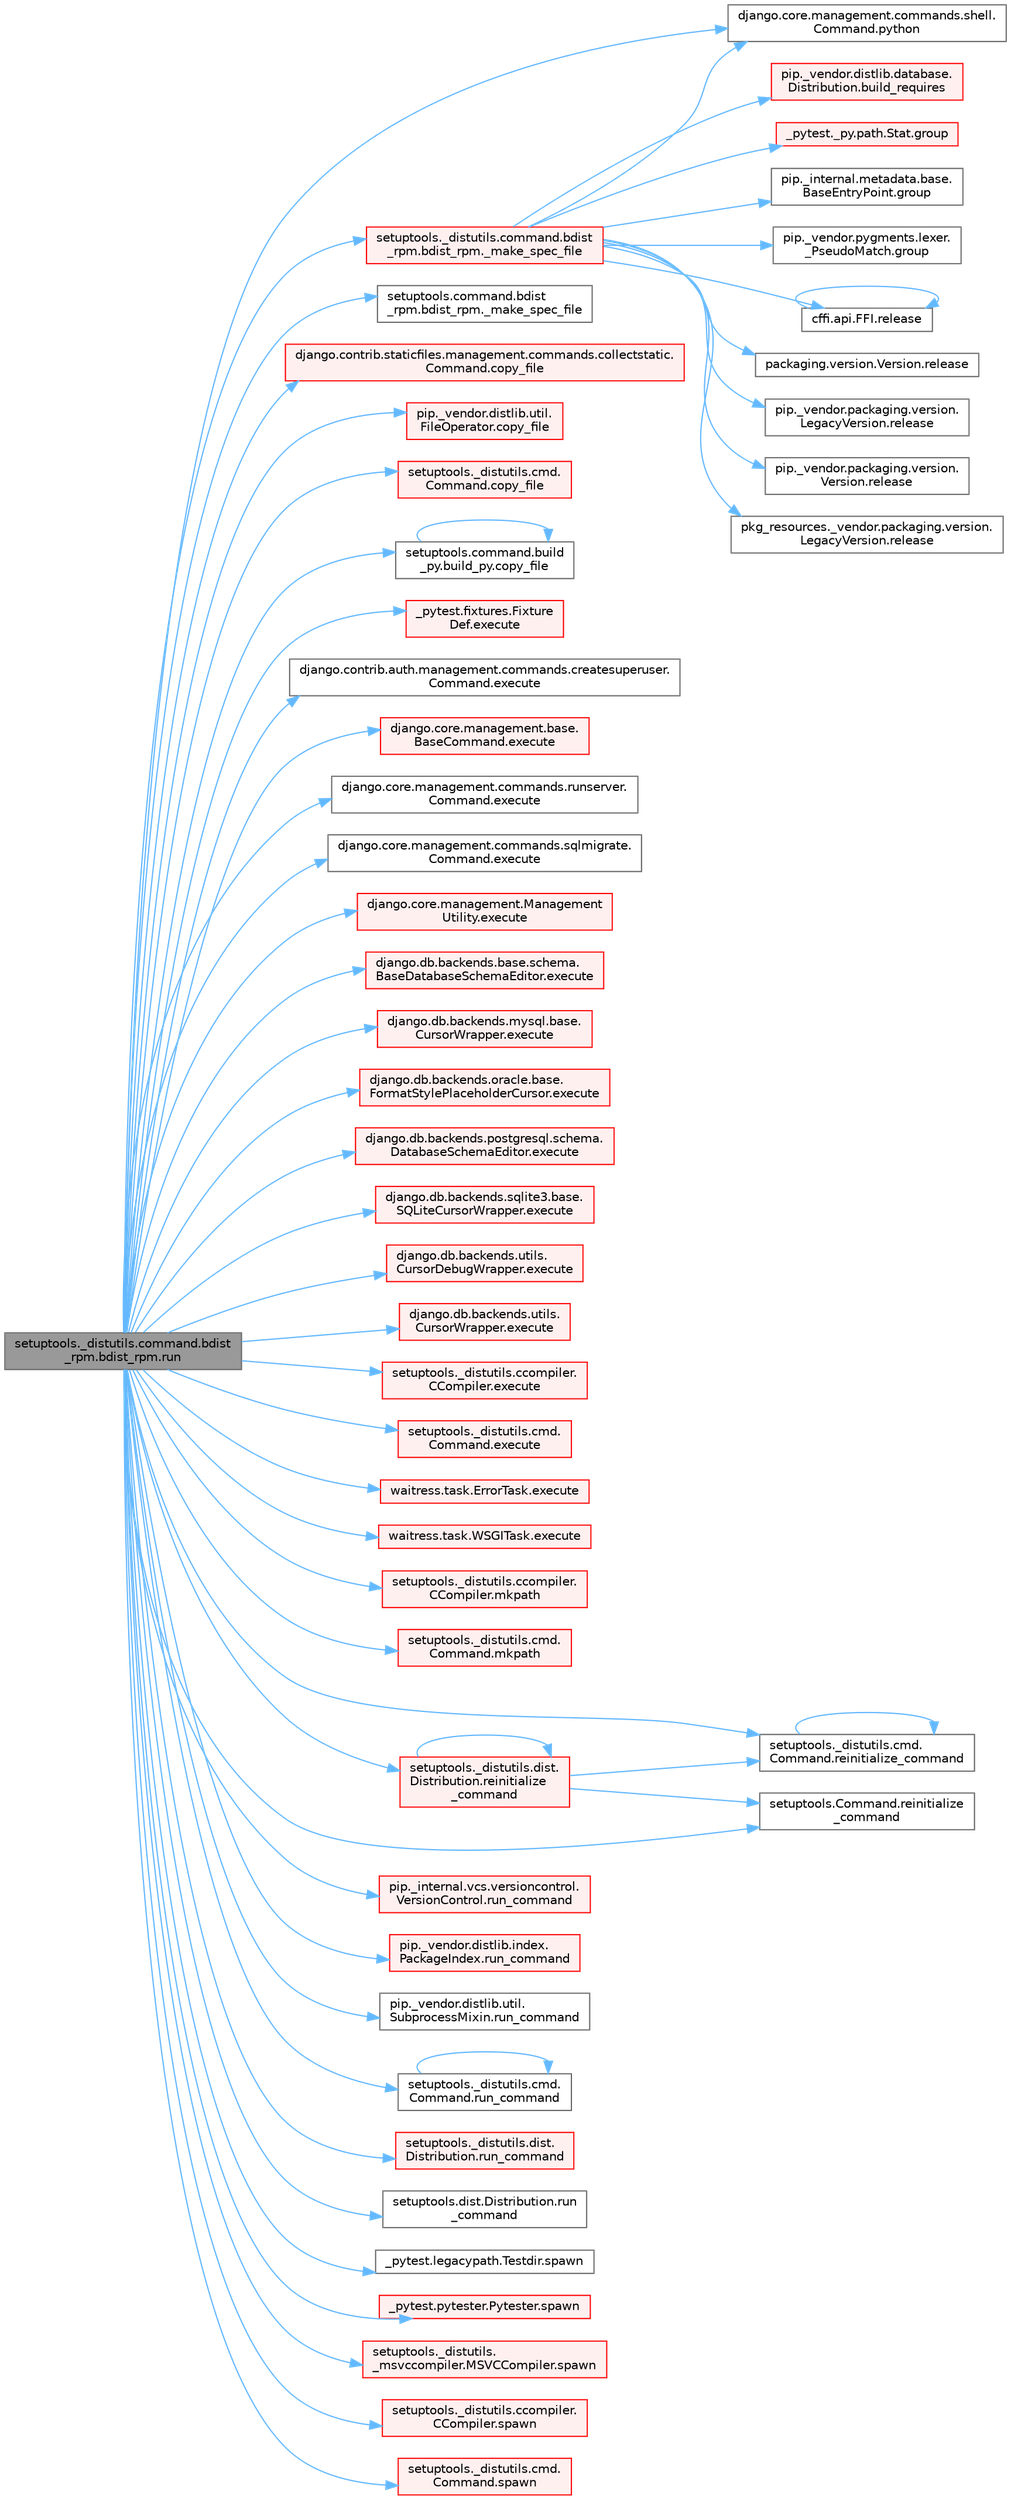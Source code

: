 digraph "setuptools._distutils.command.bdist_rpm.bdist_rpm.run"
{
 // LATEX_PDF_SIZE
  bgcolor="transparent";
  edge [fontname=Helvetica,fontsize=10,labelfontname=Helvetica,labelfontsize=10];
  node [fontname=Helvetica,fontsize=10,shape=box,height=0.2,width=0.4];
  rankdir="LR";
  Node1 [id="Node000001",label="setuptools._distutils.command.bdist\l_rpm.bdist_rpm.run",height=0.2,width=0.4,color="gray40", fillcolor="grey60", style="filled", fontcolor="black",tooltip=" "];
  Node1 -> Node2 [id="edge1_Node000001_Node000002",color="steelblue1",style="solid",tooltip=" "];
  Node2 [id="Node000002",label="setuptools._distutils.command.bdist\l_rpm.bdist_rpm._make_spec_file",height=0.2,width=0.4,color="red", fillcolor="#FFF0F0", style="filled",URL="$classsetuptools_1_1__distutils_1_1command_1_1bdist__rpm_1_1bdist__rpm.html#a91b9f825675d777c2c1dc22bcdc5459e",tooltip=" "];
  Node2 -> Node3 [id="edge2_Node000002_Node000003",color="steelblue1",style="solid",tooltip=" "];
  Node3 [id="Node000003",label="pip._vendor.distlib.database.\lDistribution.build_requires",height=0.2,width=0.4,color="red", fillcolor="#FFF0F0", style="filled",URL="$classpip_1_1__vendor_1_1distlib_1_1database_1_1_distribution.html#a0fa5b454aacdaabee7a3642b14c5db2f",tooltip=" "];
  Node2 -> Node4527 [id="edge3_Node000002_Node004527",color="steelblue1",style="solid",tooltip=" "];
  Node4527 [id="Node004527",label="_pytest._py.path.Stat.group",height=0.2,width=0.4,color="red", fillcolor="#FFF0F0", style="filled",URL="$class__pytest_1_1__py_1_1path_1_1_stat.html#aef4e7b019a25aa7e70b896054ef72f51",tooltip=" "];
  Node2 -> Node4529 [id="edge4_Node000002_Node004529",color="steelblue1",style="solid",tooltip=" "];
  Node4529 [id="Node004529",label="pip._internal.metadata.base.\lBaseEntryPoint.group",height=0.2,width=0.4,color="grey40", fillcolor="white", style="filled",URL="$classpip_1_1__internal_1_1metadata_1_1base_1_1_base_entry_point.html#a474b787e46677981c78c77f29e9ecc30",tooltip=" "];
  Node2 -> Node4530 [id="edge5_Node000002_Node004530",color="steelblue1",style="solid",tooltip=" "];
  Node4530 [id="Node004530",label="pip._vendor.pygments.lexer.\l_PseudoMatch.group",height=0.2,width=0.4,color="grey40", fillcolor="white", style="filled",URL="$classpip_1_1__vendor_1_1pygments_1_1lexer_1_1___pseudo_match.html#a202b319820013d51b8e0a4657848a1df",tooltip=" "];
  Node2 -> Node4531 [id="edge6_Node000002_Node004531",color="steelblue1",style="solid",tooltip=" "];
  Node4531 [id="Node004531",label="django.core.management.commands.shell.\lCommand.python",height=0.2,width=0.4,color="grey40", fillcolor="white", style="filled",URL="$classdjango_1_1core_1_1management_1_1commands_1_1shell_1_1_command.html#af122cdc2558004777b6b9d54d40c4dfe",tooltip=" "];
  Node2 -> Node4532 [id="edge7_Node000002_Node004532",color="steelblue1",style="solid",tooltip=" "];
  Node4532 [id="Node004532",label="cffi.api.FFI.release",height=0.2,width=0.4,color="grey40", fillcolor="white", style="filled",URL="$classcffi_1_1api_1_1_f_f_i.html#afcb24afa6635314530a3844a0e2461da",tooltip=" "];
  Node4532 -> Node4532 [id="edge8_Node004532_Node004532",color="steelblue1",style="solid",tooltip=" "];
  Node2 -> Node4533 [id="edge9_Node000002_Node004533",color="steelblue1",style="solid",tooltip=" "];
  Node4533 [id="Node004533",label="packaging.version.Version.release",height=0.2,width=0.4,color="grey40", fillcolor="white", style="filled",URL="$classpackaging_1_1version_1_1_version.html#aa039218bbf3bfdf9e7117f7bac3f16bc",tooltip=" "];
  Node2 -> Node4534 [id="edge10_Node000002_Node004534",color="steelblue1",style="solid",tooltip=" "];
  Node4534 [id="Node004534",label="pip._vendor.packaging.version.\lLegacyVersion.release",height=0.2,width=0.4,color="grey40", fillcolor="white", style="filled",URL="$classpip_1_1__vendor_1_1packaging_1_1version_1_1_legacy_version.html#ae51aa7db25a72d231e695bc6f49e0a59",tooltip=" "];
  Node2 -> Node4535 [id="edge11_Node000002_Node004535",color="steelblue1",style="solid",tooltip=" "];
  Node4535 [id="Node004535",label="pip._vendor.packaging.version.\lVersion.release",height=0.2,width=0.4,color="grey40", fillcolor="white", style="filled",URL="$classpip_1_1__vendor_1_1packaging_1_1version_1_1_version.html#aa9a8da16ad4f7633c67efe73b3896b5e",tooltip=" "];
  Node2 -> Node4536 [id="edge12_Node000002_Node004536",color="steelblue1",style="solid",tooltip=" "];
  Node4536 [id="Node004536",label="pkg_resources._vendor.packaging.version.\lLegacyVersion.release",height=0.2,width=0.4,color="grey40", fillcolor="white", style="filled",URL="$classpkg__resources_1_1__vendor_1_1packaging_1_1version_1_1_legacy_version.html#a03faf57ed152c3130f8fc489a3bc6e36",tooltip=" "];
  Node1 -> Node4540 [id="edge13_Node000001_Node004540",color="steelblue1",style="solid",tooltip=" "];
  Node4540 [id="Node004540",label="setuptools.command.bdist\l_rpm.bdist_rpm._make_spec_file",height=0.2,width=0.4,color="grey40", fillcolor="white", style="filled",URL="$classsetuptools_1_1command_1_1bdist__rpm_1_1bdist__rpm.html#af1a469b15045be0dcbc7c8c9e945ca1e",tooltip=" "];
  Node1 -> Node4541 [id="edge14_Node000001_Node004541",color="steelblue1",style="solid",tooltip=" "];
  Node4541 [id="Node004541",label="django.contrib.staticfiles.management.commands.collectstatic.\lCommand.copy_file",height=0.2,width=0.4,color="red", fillcolor="#FFF0F0", style="filled",URL="$classdjango_1_1contrib_1_1staticfiles_1_1management_1_1commands_1_1collectstatic_1_1_command.html#aa1d53e284649215d968d4bb505fb4d4b",tooltip=" "];
  Node1 -> Node4563 [id="edge15_Node000001_Node004563",color="steelblue1",style="solid",tooltip=" "];
  Node4563 [id="Node004563",label="pip._vendor.distlib.util.\lFileOperator.copy_file",height=0.2,width=0.4,color="red", fillcolor="#FFF0F0", style="filled",URL="$classpip_1_1__vendor_1_1distlib_1_1util_1_1_file_operator.html#abc23840c62c167d79ecacec778850261",tooltip=" "];
  Node1 -> Node4567 [id="edge16_Node000001_Node004567",color="steelblue1",style="solid",tooltip=" "];
  Node4567 [id="Node004567",label="setuptools._distutils.cmd.\lCommand.copy_file",height=0.2,width=0.4,color="red", fillcolor="#FFF0F0", style="filled",URL="$classsetuptools_1_1__distutils_1_1cmd_1_1_command.html#a88780b42f9f312f6a8a44617c5e28b25",tooltip=" "];
  Node1 -> Node4568 [id="edge17_Node000001_Node004568",color="steelblue1",style="solid",tooltip=" "];
  Node4568 [id="Node004568",label="setuptools.command.build\l_py.build_py.copy_file",height=0.2,width=0.4,color="grey40", fillcolor="white", style="filled",URL="$classsetuptools_1_1command_1_1build__py_1_1build__py.html#ae5ead84f54c07f50b639494c9f9989fa",tooltip=" "];
  Node4568 -> Node4568 [id="edge18_Node004568_Node004568",color="steelblue1",style="solid",tooltip=" "];
  Node1 -> Node3952 [id="edge19_Node000001_Node003952",color="steelblue1",style="solid",tooltip=" "];
  Node3952 [id="Node003952",label="_pytest.fixtures.Fixture\lDef.execute",height=0.2,width=0.4,color="red", fillcolor="#FFF0F0", style="filled",URL="$class__pytest_1_1fixtures_1_1_fixture_def.html#ac27e0caaadd6404ffc2715216b643993",tooltip=" "];
  Node1 -> Node4099 [id="edge20_Node000001_Node004099",color="steelblue1",style="solid",tooltip=" "];
  Node4099 [id="Node004099",label="django.contrib.auth.management.commands.createsuperuser.\lCommand.execute",height=0.2,width=0.4,color="grey40", fillcolor="white", style="filled",URL="$classdjango_1_1contrib_1_1auth_1_1management_1_1commands_1_1createsuperuser_1_1_command.html#a4dc8ad9953fcae01a4c61c32fe4c6540",tooltip=" "];
  Node1 -> Node4100 [id="edge21_Node000001_Node004100",color="steelblue1",style="solid",tooltip=" "];
  Node4100 [id="Node004100",label="django.core.management.base.\lBaseCommand.execute",height=0.2,width=0.4,color="red", fillcolor="#FFF0F0", style="filled",URL="$classdjango_1_1core_1_1management_1_1base_1_1_base_command.html#a5621c1fb51be6a2deff6777d90c25ee0",tooltip=" "];
  Node1 -> Node4102 [id="edge22_Node000001_Node004102",color="steelblue1",style="solid",tooltip=" "];
  Node4102 [id="Node004102",label="django.core.management.commands.runserver.\lCommand.execute",height=0.2,width=0.4,color="grey40", fillcolor="white", style="filled",URL="$classdjango_1_1core_1_1management_1_1commands_1_1runserver_1_1_command.html#a86b4bdbf596d9f612125e143148d9919",tooltip=" "];
  Node1 -> Node4103 [id="edge23_Node000001_Node004103",color="steelblue1",style="solid",tooltip=" "];
  Node4103 [id="Node004103",label="django.core.management.commands.sqlmigrate.\lCommand.execute",height=0.2,width=0.4,color="grey40", fillcolor="white", style="filled",URL="$classdjango_1_1core_1_1management_1_1commands_1_1sqlmigrate_1_1_command.html#ad47c65d3d4820430ce43bb5f2086789d",tooltip=" "];
  Node1 -> Node4104 [id="edge24_Node000001_Node004104",color="steelblue1",style="solid",tooltip=" "];
  Node4104 [id="Node004104",label="django.core.management.Management\lUtility.execute",height=0.2,width=0.4,color="red", fillcolor="#FFF0F0", style="filled",URL="$classdjango_1_1core_1_1management_1_1_management_utility.html#ab2752203019f6a6274c55e096770c008",tooltip=" "];
  Node1 -> Node4112 [id="edge25_Node000001_Node004112",color="steelblue1",style="solid",tooltip=" "];
  Node4112 [id="Node004112",label="django.db.backends.base.schema.\lBaseDatabaseSchemaEditor.execute",height=0.2,width=0.4,color="red", fillcolor="#FFF0F0", style="filled",URL="$classdjango_1_1db_1_1backends_1_1base_1_1schema_1_1_base_database_schema_editor.html#a964d07b6ba94dc1698e896feeeb57353",tooltip=" "];
  Node1 -> Node4115 [id="edge26_Node000001_Node004115",color="steelblue1",style="solid",tooltip=" "];
  Node4115 [id="Node004115",label="django.db.backends.mysql.base.\lCursorWrapper.execute",height=0.2,width=0.4,color="red", fillcolor="#FFF0F0", style="filled",URL="$classdjango_1_1db_1_1backends_1_1mysql_1_1base_1_1_cursor_wrapper.html#a6b2d41b73d7c215224f1e994aad6ad60",tooltip=" "];
  Node1 -> Node4116 [id="edge27_Node000001_Node004116",color="steelblue1",style="solid",tooltip=" "];
  Node4116 [id="Node004116",label="django.db.backends.oracle.base.\lFormatStylePlaceholderCursor.execute",height=0.2,width=0.4,color="red", fillcolor="#FFF0F0", style="filled",URL="$classdjango_1_1db_1_1backends_1_1oracle_1_1base_1_1_format_style_placeholder_cursor.html#a0717bdbea59134a88e5f10399c33a251",tooltip=" "];
  Node1 -> Node4122 [id="edge28_Node000001_Node004122",color="steelblue1",style="solid",tooltip=" "];
  Node4122 [id="Node004122",label="django.db.backends.postgresql.schema.\lDatabaseSchemaEditor.execute",height=0.2,width=0.4,color="red", fillcolor="#FFF0F0", style="filled",URL="$classdjango_1_1db_1_1backends_1_1postgresql_1_1schema_1_1_database_schema_editor.html#afe7e39d1fd0ac2c6216f90295b9382ae",tooltip=" "];
  Node1 -> Node4123 [id="edge29_Node000001_Node004123",color="steelblue1",style="solid",tooltip=" "];
  Node4123 [id="Node004123",label="django.db.backends.sqlite3.base.\lSQLiteCursorWrapper.execute",height=0.2,width=0.4,color="red", fillcolor="#FFF0F0", style="filled",URL="$classdjango_1_1db_1_1backends_1_1sqlite3_1_1base_1_1_s_q_lite_cursor_wrapper.html#a41115eb3813040514a6c6c7111aa0b57",tooltip=" "];
  Node1 -> Node4125 [id="edge30_Node000001_Node004125",color="steelblue1",style="solid",tooltip=" "];
  Node4125 [id="Node004125",label="django.db.backends.utils.\lCursorDebugWrapper.execute",height=0.2,width=0.4,color="red", fillcolor="#FFF0F0", style="filled",URL="$classdjango_1_1db_1_1backends_1_1utils_1_1_cursor_debug_wrapper.html#af0443013785fceb3f05b38198a71ca3f",tooltip=" "];
  Node1 -> Node4126 [id="edge31_Node000001_Node004126",color="steelblue1",style="solid",tooltip=" "];
  Node4126 [id="Node004126",label="django.db.backends.utils.\lCursorWrapper.execute",height=0.2,width=0.4,color="red", fillcolor="#FFF0F0", style="filled",URL="$classdjango_1_1db_1_1backends_1_1utils_1_1_cursor_wrapper.html#a7d0bc9b6584c9fee961505e1d460547c",tooltip=" "];
  Node1 -> Node4129 [id="edge32_Node000001_Node004129",color="steelblue1",style="solid",tooltip=" "];
  Node4129 [id="Node004129",label="setuptools._distutils.ccompiler.\lCCompiler.execute",height=0.2,width=0.4,color="red", fillcolor="#FFF0F0", style="filled",URL="$classsetuptools_1_1__distutils_1_1ccompiler_1_1_c_compiler.html#a726dd6c4cc45b2077fa6bc43dc8fe60e",tooltip=" "];
  Node1 -> Node4130 [id="edge33_Node000001_Node004130",color="steelblue1",style="solid",tooltip=" "];
  Node4130 [id="Node004130",label="setuptools._distutils.cmd.\lCommand.execute",height=0.2,width=0.4,color="red", fillcolor="#FFF0F0", style="filled",URL="$classsetuptools_1_1__distutils_1_1cmd_1_1_command.html#a371b567539d5bc0e2a134bf361e97b38",tooltip=" "];
  Node1 -> Node4131 [id="edge34_Node000001_Node004131",color="steelblue1",style="solid",tooltip=" "];
  Node4131 [id="Node004131",label="waitress.task.ErrorTask.execute",height=0.2,width=0.4,color="red", fillcolor="#FFF0F0", style="filled",URL="$classwaitress_1_1task_1_1_error_task.html#ad5c6d14c13ba3d33e82b1b138e634bb0",tooltip=" "];
  Node1 -> Node4132 [id="edge35_Node000001_Node004132",color="steelblue1",style="solid",tooltip=" "];
  Node4132 [id="Node004132",label="waitress.task.WSGITask.execute",height=0.2,width=0.4,color="red", fillcolor="#FFF0F0", style="filled",URL="$classwaitress_1_1task_1_1_w_s_g_i_task.html#ac677ac1c03116dfa724298750580883b",tooltip=" "];
  Node1 -> Node3949 [id="edge36_Node000001_Node003949",color="steelblue1",style="solid",tooltip=" "];
  Node3949 [id="Node003949",label="setuptools._distutils.ccompiler.\lCCompiler.mkpath",height=0.2,width=0.4,color="red", fillcolor="#FFF0F0", style="filled",URL="$classsetuptools_1_1__distutils_1_1ccompiler_1_1_c_compiler.html#a84a377626d580d0a9c7af626de535910",tooltip=" "];
  Node1 -> Node3950 [id="edge37_Node000001_Node003950",color="steelblue1",style="solid",tooltip=" "];
  Node3950 [id="Node003950",label="setuptools._distutils.cmd.\lCommand.mkpath",height=0.2,width=0.4,color="red", fillcolor="#FFF0F0", style="filled",URL="$classsetuptools_1_1__distutils_1_1cmd_1_1_command.html#ac5192d4d0c02e64755ea4a522d48c4ab",tooltip=" "];
  Node1 -> Node4531 [id="edge38_Node000001_Node004531",color="steelblue1",style="solid",tooltip=" "];
  Node1 -> Node4569 [id="edge39_Node000001_Node004569",color="steelblue1",style="solid",tooltip=" "];
  Node4569 [id="Node004569",label="setuptools._distutils.cmd.\lCommand.reinitialize_command",height=0.2,width=0.4,color="grey40", fillcolor="white", style="filled",URL="$classsetuptools_1_1__distutils_1_1cmd_1_1_command.html#adb02cdc9d2e99a6cadf3f534b2e4c104",tooltip=" "];
  Node4569 -> Node4569 [id="edge40_Node004569_Node004569",color="steelblue1",style="solid",tooltip=" "];
  Node1 -> Node4570 [id="edge41_Node000001_Node004570",color="steelblue1",style="solid",tooltip=" "];
  Node4570 [id="Node004570",label="setuptools._distutils.dist.\lDistribution.reinitialize\l_command",height=0.2,width=0.4,color="red", fillcolor="#FFF0F0", style="filled",URL="$classsetuptools_1_1__distutils_1_1dist_1_1_distribution.html#af2c7f4e88aef83b7998790901d61690c",tooltip=" "];
  Node4570 -> Node4569 [id="edge42_Node004570_Node004569",color="steelblue1",style="solid",tooltip=" "];
  Node4570 -> Node4570 [id="edge43_Node004570_Node004570",color="steelblue1",style="solid",tooltip=" "];
  Node4570 -> Node4571 [id="edge44_Node004570_Node004571",color="steelblue1",style="solid",tooltip=" "];
  Node4571 [id="Node004571",label="setuptools.Command.reinitialize\l_command",height=0.2,width=0.4,color="grey40", fillcolor="white", style="filled",URL="$classsetuptools_1_1_command.html#a9d9c051523abcdd1a31f1b0af60aecbb",tooltip=" "];
  Node1 -> Node4571 [id="edge45_Node000001_Node004571",color="steelblue1",style="solid",tooltip=" "];
  Node1 -> Node4358 [id="edge46_Node000001_Node004358",color="steelblue1",style="solid",tooltip=" "];
  Node4358 [id="Node004358",label="pip._internal.vcs.versioncontrol.\lVersionControl.run_command",height=0.2,width=0.4,color="red", fillcolor="#FFF0F0", style="filled",URL="$classpip_1_1__internal_1_1vcs_1_1versioncontrol_1_1_version_control.html#a7f3113dd29f4badd64da85b03c42c02c",tooltip=" "];
  Node1 -> Node4359 [id="edge47_Node000001_Node004359",color="steelblue1",style="solid",tooltip=" "];
  Node4359 [id="Node004359",label="pip._vendor.distlib.index.\lPackageIndex.run_command",height=0.2,width=0.4,color="red", fillcolor="#FFF0F0", style="filled",URL="$classpip_1_1__vendor_1_1distlib_1_1index_1_1_package_index.html#acd7bac9eea76a4f817fcadc41b2c9892",tooltip=" "];
  Node1 -> Node4360 [id="edge48_Node000001_Node004360",color="steelblue1",style="solid",tooltip=" "];
  Node4360 [id="Node004360",label="pip._vendor.distlib.util.\lSubprocessMixin.run_command",height=0.2,width=0.4,color="grey40", fillcolor="white", style="filled",URL="$classpip_1_1__vendor_1_1distlib_1_1util_1_1_subprocess_mixin.html#a67b639c1839416a8a0e96ca282d92002",tooltip=" "];
  Node1 -> Node4361 [id="edge49_Node000001_Node004361",color="steelblue1",style="solid",tooltip=" "];
  Node4361 [id="Node004361",label="setuptools._distutils.cmd.\lCommand.run_command",height=0.2,width=0.4,color="grey40", fillcolor="white", style="filled",URL="$classsetuptools_1_1__distutils_1_1cmd_1_1_command.html#a4563751ee7f1d9e8fab0309f53ba8296",tooltip=" "];
  Node4361 -> Node4361 [id="edge50_Node004361_Node004361",color="steelblue1",style="solid",tooltip=" "];
  Node1 -> Node4362 [id="edge51_Node000001_Node004362",color="steelblue1",style="solid",tooltip=" "];
  Node4362 [id="Node004362",label="setuptools._distutils.dist.\lDistribution.run_command",height=0.2,width=0.4,color="red", fillcolor="#FFF0F0", style="filled",URL="$classsetuptools_1_1__distutils_1_1dist_1_1_distribution.html#af88f5c28eb0069f7f38d97a6ec0b6aa3",tooltip=" "];
  Node1 -> Node4373 [id="edge52_Node000001_Node004373",color="steelblue1",style="solid",tooltip=" "];
  Node4373 [id="Node004373",label="setuptools.dist.Distribution.run\l_command",height=0.2,width=0.4,color="grey40", fillcolor="white", style="filled",URL="$classsetuptools_1_1dist_1_1_distribution.html#ada44d31a730845b467a60aa9fb177bd0",tooltip=" "];
  Node1 -> Node2627 [id="edge53_Node000001_Node002627",color="steelblue1",style="solid",tooltip=" "];
  Node2627 [id="Node002627",label="_pytest.legacypath.Testdir.spawn",height=0.2,width=0.4,color="grey40", fillcolor="white", style="filled",URL="$class__pytest_1_1legacypath_1_1_testdir.html#a7b90d7cbf3ce3f79ac2880b56ffe3c9c",tooltip=" "];
  Node1 -> Node2628 [id="edge54_Node000001_Node002628",color="steelblue1",style="solid",tooltip=" "];
  Node2628 [id="Node002628",label="_pytest.pytester.Pytester.spawn",height=0.2,width=0.4,color="red", fillcolor="#FFF0F0", style="filled",URL="$class__pytest_1_1pytester_1_1_pytester.html#abebb7155ff193e7514ef38b8569e6b58",tooltip=" "];
  Node1 -> Node2629 [id="edge55_Node000001_Node002629",color="steelblue1",style="solid",tooltip=" "];
  Node2629 [id="Node002629",label="setuptools._distutils.\l_msvccompiler.MSVCCompiler.spawn",height=0.2,width=0.4,color="red", fillcolor="#FFF0F0", style="filled",URL="$classsetuptools_1_1__distutils_1_1__msvccompiler_1_1_m_s_v_c_compiler.html#a9aa3de4c16c1786efcbc72a361aadb66",tooltip=" "];
  Node1 -> Node2631 [id="edge56_Node000001_Node002631",color="steelblue1",style="solid",tooltip=" "];
  Node2631 [id="Node002631",label="setuptools._distutils.ccompiler.\lCCompiler.spawn",height=0.2,width=0.4,color="red", fillcolor="#FFF0F0", style="filled",URL="$classsetuptools_1_1__distutils_1_1ccompiler_1_1_c_compiler.html#af513247d5bdabdc090f42e431d7da74f",tooltip=" "];
  Node1 -> Node2634 [id="edge57_Node000001_Node002634",color="steelblue1",style="solid",tooltip=" "];
  Node2634 [id="Node002634",label="setuptools._distutils.cmd.\lCommand.spawn",height=0.2,width=0.4,color="red", fillcolor="#FFF0F0", style="filled",URL="$classsetuptools_1_1__distutils_1_1cmd_1_1_command.html#a9d990023ef8ad29009426c7facf05efb",tooltip=" "];
}
